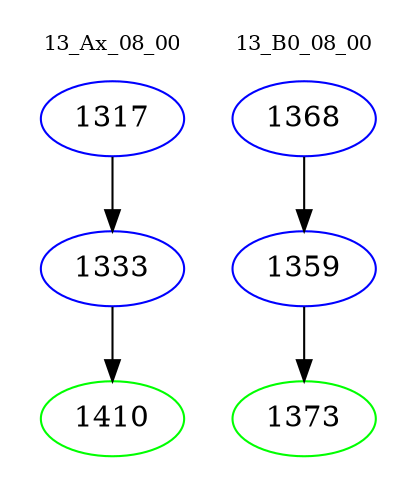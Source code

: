 digraph{
subgraph cluster_0 {
color = white
label = "13_Ax_08_00";
fontsize=10;
T0_1317 [label="1317", color="blue"]
T0_1317 -> T0_1333 [color="black"]
T0_1333 [label="1333", color="blue"]
T0_1333 -> T0_1410 [color="black"]
T0_1410 [label="1410", color="green"]
}
subgraph cluster_1 {
color = white
label = "13_B0_08_00";
fontsize=10;
T1_1368 [label="1368", color="blue"]
T1_1368 -> T1_1359 [color="black"]
T1_1359 [label="1359", color="blue"]
T1_1359 -> T1_1373 [color="black"]
T1_1373 [label="1373", color="green"]
}
}
